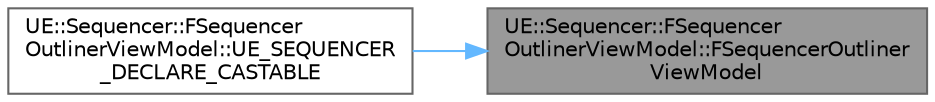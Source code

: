digraph "UE::Sequencer::FSequencerOutlinerViewModel::FSequencerOutlinerViewModel"
{
 // INTERACTIVE_SVG=YES
 // LATEX_PDF_SIZE
  bgcolor="transparent";
  edge [fontname=Helvetica,fontsize=10,labelfontname=Helvetica,labelfontsize=10];
  node [fontname=Helvetica,fontsize=10,shape=box,height=0.2,width=0.4];
  rankdir="RL";
  Node1 [id="Node000001",label="UE::Sequencer::FSequencer\lOutlinerViewModel::FSequencerOutliner\lViewModel",height=0.2,width=0.4,color="gray40", fillcolor="grey60", style="filled", fontcolor="black",tooltip=" "];
  Node1 -> Node2 [id="edge1_Node000001_Node000002",dir="back",color="steelblue1",style="solid",tooltip=" "];
  Node2 [id="Node000002",label="UE::Sequencer::FSequencer\lOutlinerViewModel::UE_SEQUENCER\l_DECLARE_CASTABLE",height=0.2,width=0.4,color="grey40", fillcolor="white", style="filled",URL="$d0/d0f/classUE_1_1Sequencer_1_1FSequencerOutlinerViewModel.html#af3d89e22b5911ed70b0bc5707868c39d",tooltip=" "];
}
